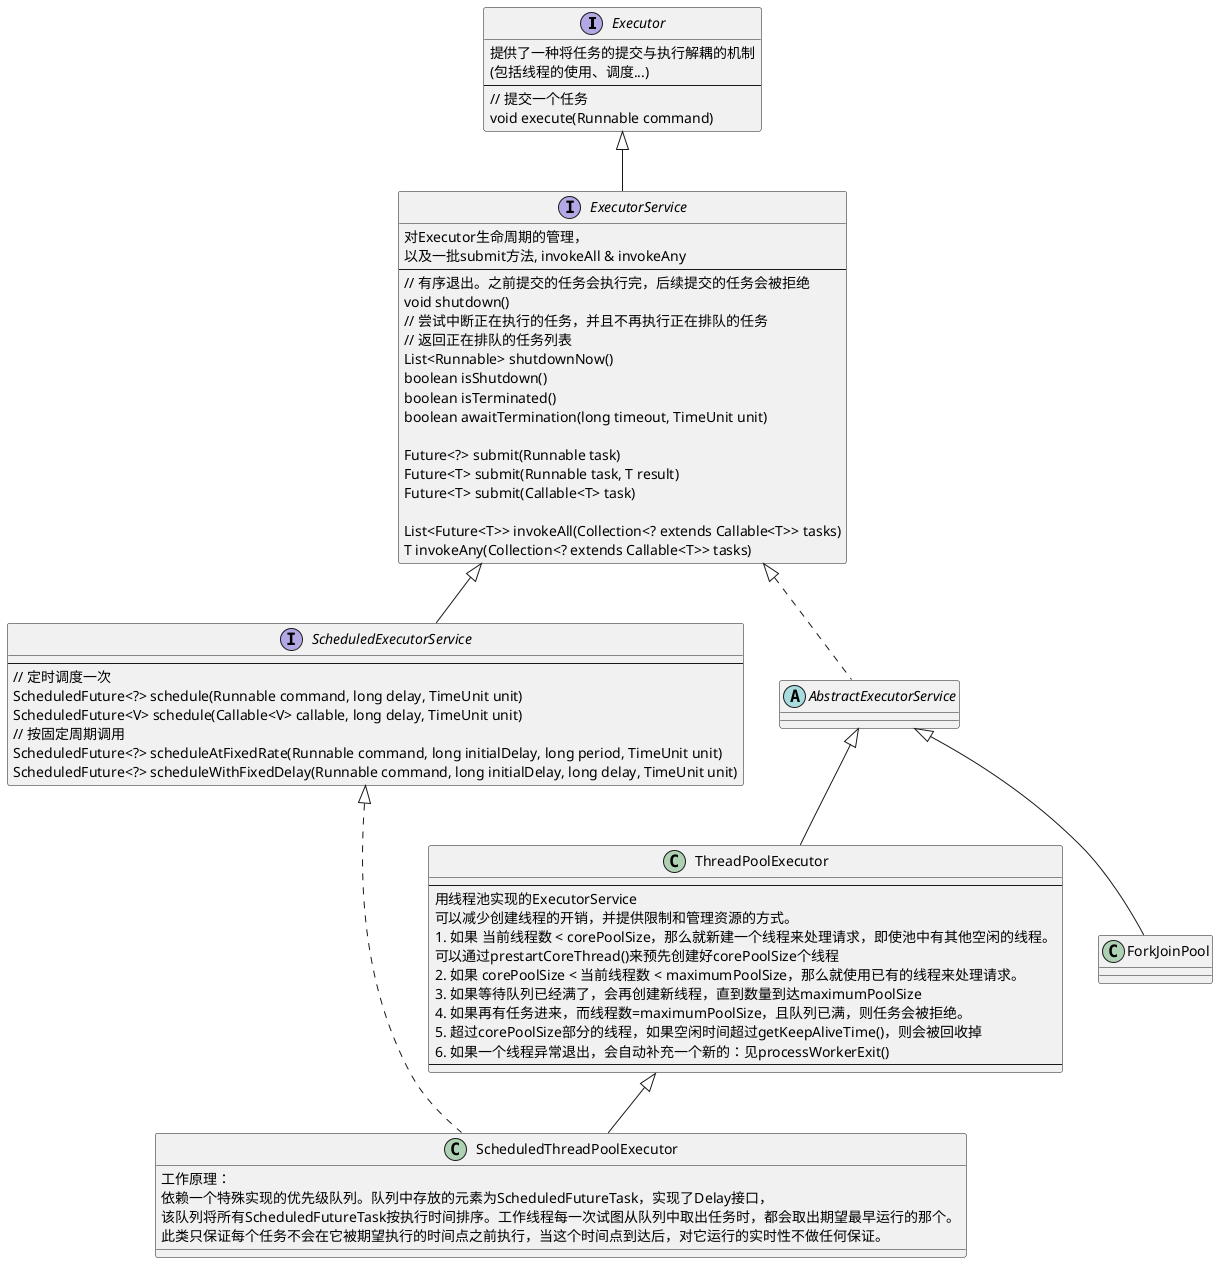 @startuml

interface Executor {
    提供了一种将任务的提交与执行解耦的机制
    (包括线程的使用、调度...)
    --
    // 提交一个任务
    void execute(Runnable command)
}

interface ExecutorService extends Executor {
    对Executor生命周期的管理，
    以及一批submit方法, invokeAll & invokeAny
    ---
    // 有序退出。之前提交的任务会执行完，后续提交的任务会被拒绝
    void shutdown()
    // 尝试中断正在执行的任务，并且不再执行正在排队的任务
    // 返回正在排队的任务列表
    List<Runnable> shutdownNow()
    boolean isShutdown()
    boolean isTerminated()
    boolean awaitTermination(long timeout, TimeUnit unit)

    Future<?> submit(Runnable task)
    Future<T> submit(Runnable task, T result)
    Future<T> submit(Callable<T> task)

    List<Future<T>> invokeAll(Collection<? extends Callable<T>> tasks)
    T invokeAny(Collection<? extends Callable<T>> tasks)
}

interface ScheduledExecutorService extends ExecutorService {
    ---
    // 定时调度一次
    ScheduledFuture<?> schedule(Runnable command, long delay, TimeUnit unit)
    ScheduledFuture<V> schedule(Callable<V> callable, long delay, TimeUnit unit)
    // 按固定周期调用
    ScheduledFuture<?> scheduleAtFixedRate(Runnable command, long initialDelay, long period, TimeUnit unit)
    ScheduledFuture<?> scheduleWithFixedDelay(Runnable command, long initialDelay, long delay, TimeUnit unit)
}

abstract class AbstractExecutorService implements ExecutorService {

}

class ThreadPoolExecutor extends AbstractExecutorService {
    ---
    用线程池实现的ExecutorService
    可以减少创建线程的开销，并提供限制和管理资源的方式。
    1. 如果 当前线程数 < corePoolSize，那么就新建一个线程来处理请求，即使池中有其他空闲的线程。
    可以通过prestartCoreThread()来预先创建好corePoolSize个线程
    2. 如果 corePoolSize < 当前线程数 < maximumPoolSize，那么就使用已有的线程来处理请求。
    3. 如果等待队列已经满了，会再创建新线程，直到数量到达maximumPoolSize
    4. 如果再有任务进来，而线程数=maximumPoolSize，且队列已满，则任务会被拒绝。
    5. 超过corePoolSize部分的线程，如果空闲时间超过getKeepAliveTime()，则会被回收掉
    6. 如果一个线程异常退出，会自动补充一个新的：见processWorkerExit()
    ----
}

class ForkJoinPool extends AbstractExecutorService {
}

class ScheduledThreadPoolExecutor extends ThreadPoolExecutor implements ScheduledExecutorService {
工作原理：
依赖一个特殊实现的优先级队列。队列中存放的元素为ScheduledFutureTask，实现了Delay接口，
该队列将所有ScheduledFutureTask按执行时间排序。工作线程每一次试图从队列中取出任务时，都会取出期望最早运行的那个。
此类只保证每个任务不会在它被期望执行的时间点之前执行，当这个时间点到达后，对它运行的实时性不做任何保证。
}
@enduml